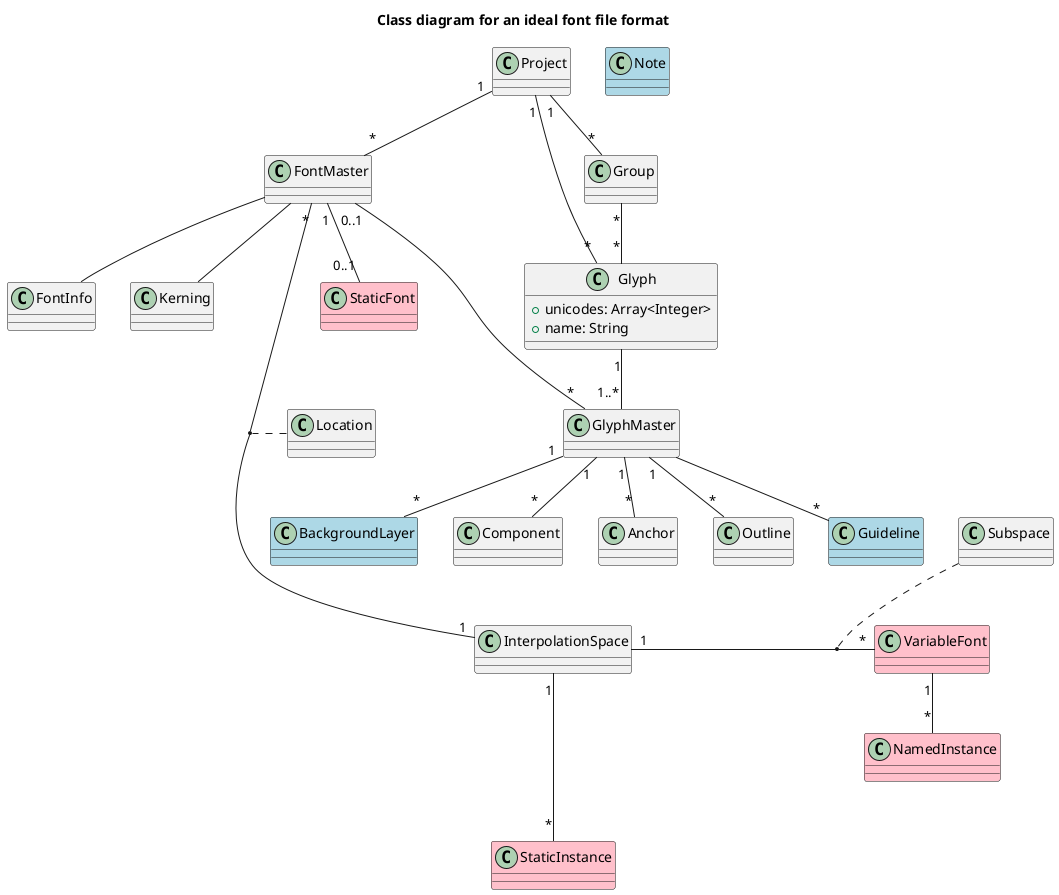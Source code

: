 @startuml class_diagram

title Class diagram for an ideal font file format

hide stereotype

skinparam class {
  BackgroundColor<<Process>> lightblue
  BackgroundColor<<Output>> pink
}


' rectangle Process {
  class Guideline <<Process>> {

  }

  ' class MarkColor <<Process>> {
  '
  ' }

  class Note <<Process>> {

  }

  class BackgroundLayer <<Process>> {

  }

' }

' rectangle Inputs {
  class Project {

  }

  class FontInfo {

  }

  class FontMaster {

  }

  class Group {

  }

  class Component {

  }

  class Kerning {

  }
  FontMaster -- Kerning
  FontMaster -- FontInfo

  class Glyph {
    + unicodes: Array<Integer>
    + name: String

  }

  class GlyphMaster {

  }

  class Component {

  }

  class Anchor {

  }

  class Outline {

  }

  class Group {

  }
  Project "1" -- "*" Group
  Group "*" -- "*" Glyph

  class InterpolationSpace {

  }

  class Location {

  }

  FontMaster "*" --- "1" InterpolationSpace
  FontMaster "0..1" -- "*" GlyphMaster
  GlyphMaster "1" -- "*" BackgroundLayer
  GlyphMaster -- "*" Guideline

  Location .. (FontMaster, InterpolationSpace)
' }

' rectangle Outputs {
  class StaticFont <<Output>> {

  }
  FontMaster "1" -- "0..1" StaticFont

  class Subspace {

  }

  class VariableFont <<Output>> {

  }
  InterpolationSpace "1" - "*" VariableFont

  Subspace .. (InterpolationSpace, VariableFont)

  class NamedInstance <<Output>> {

  }
  VariableFont "1" -- "*" NamedInstance

  class StaticInstance <<Output>> {
  }
  InterpolationSpace "1" --- "*" StaticInstance

' }

Project "1" -- "*" FontMaster

Project "1" -- "*" Glyph


Glyph "1" -- "1..*" GlyphMaster

GlyphMaster "1" -- "*" Component
GlyphMaster "1" -- "*" Anchor
GlyphMaster "1" -- "*" Outline




@enduml
